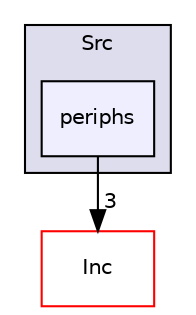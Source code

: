 digraph "Src/periphs" {
  compound=true
  node [ fontsize="10", fontname="Helvetica"];
  edge [ labelfontsize="10", labelfontname="Helvetica"];
  subgraph clusterdir_413f4e031a85da0d68269c6fd2f76e1c {
    graph [ bgcolor="#ddddee", pencolor="black", label="Src" fontname="Helvetica", fontsize="10", URL="dir_413f4e031a85da0d68269c6fd2f76e1c.html"]
  dir_512ba4b4e26b845e7a7adead8f05e695 [shape=box, label="periphs", style="filled", fillcolor="#eeeeff", pencolor="black", URL="dir_512ba4b4e26b845e7a7adead8f05e695.html"];
  }
  dir_f93dfce691d792349f1c14ede440e2e6 [shape=box label="Inc" fillcolor="white" style="filled" color="red" URL="dir_f93dfce691d792349f1c14ede440e2e6.html"];
  dir_512ba4b4e26b845e7a7adead8f05e695->dir_f93dfce691d792349f1c14ede440e2e6 [headlabel="3", labeldistance=1.5 headhref="dir_000012_000000.html"];
}
